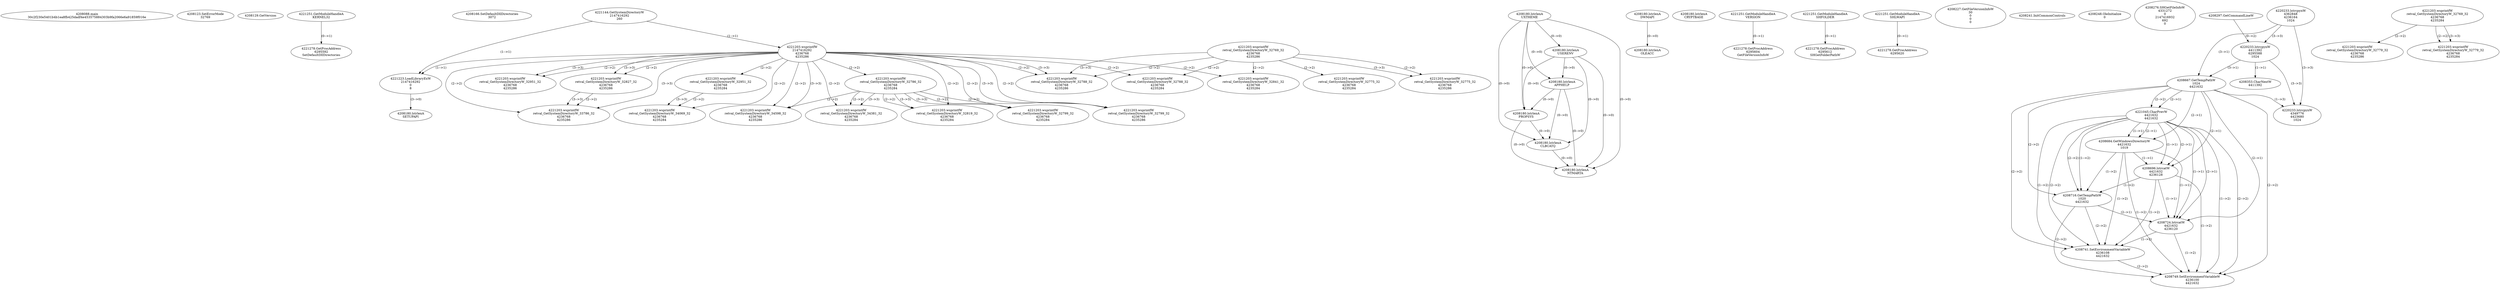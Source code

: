 // Global SCDG with merge call
digraph {
	0 [label="4208088.main
30c2f230e5401b4b1ea8fb425dadf4e453575884303b9fa2066e6a91859f016e"]
	1 [label="4208123.SetErrorMode
32769"]
	2 [label="4208129.GetVersion
"]
	3 [label="4221251.GetModuleHandleA
KERNEL32"]
	4 [label="4221278.GetProcAddress
6295592
SetDefaultDllDirectories"]
	3 -> 4 [label="(0-->1)"]
	5 [label="4208166.SetDefaultDllDirectories
3072"]
	6 [label="4221144.GetSystemDirectoryW
2147416292
260"]
	7 [label="4221203.wsprintfW
2147416292
4236768
4235286"]
	6 -> 7 [label="(1-->1)"]
	8 [label="4221223.LoadLibraryExW
2147416292
0
8"]
	6 -> 8 [label="(1-->1)"]
	7 -> 8 [label="(1-->1)"]
	9 [label="4208180.lstrlenA
UXTHEME"]
	10 [label="4208180.lstrlenA
USERENV"]
	9 -> 10 [label="(0-->0)"]
	11 [label="4208180.lstrlenA
SETUPAPI"]
	8 -> 11 [label="(3-->0)"]
	12 [label="4208180.lstrlenA
APPHELP"]
	9 -> 12 [label="(0-->0)"]
	10 -> 12 [label="(0-->0)"]
	13 [label="4221203.wsprintfW
retval_GetSystemDirectoryW_32786_32
4236768
4235284"]
	7 -> 13 [label="(2-->2)"]
	14 [label="4208180.lstrlenA
PROPSYS"]
	9 -> 14 [label="(0-->0)"]
	10 -> 14 [label="(0-->0)"]
	12 -> 14 [label="(0-->0)"]
	15 [label="4208180.lstrlenA
DWMAPI"]
	16 [label="4208180.lstrlenA
CRYPTBASE"]
	17 [label="4208180.lstrlenA
OLEACC"]
	15 -> 17 [label="(0-->0)"]
	18 [label="4221203.wsprintfW
retval_GetSystemDirectoryW_34598_32
4236768
4235286"]
	7 -> 18 [label="(2-->2)"]
	13 -> 18 [label="(2-->2)"]
	7 -> 18 [label="(3-->3)"]
	19 [label="4208180.lstrlenA
CLBCATQ"]
	9 -> 19 [label="(0-->0)"]
	10 -> 19 [label="(0-->0)"]
	12 -> 19 [label="(0-->0)"]
	14 -> 19 [label="(0-->0)"]
	20 [label="4208180.lstrlenA
NTMARTA"]
	9 -> 20 [label="(0-->0)"]
	10 -> 20 [label="(0-->0)"]
	12 -> 20 [label="(0-->0)"]
	14 -> 20 [label="(0-->0)"]
	19 -> 20 [label="(0-->0)"]
	21 [label="4221251.GetModuleHandleA
VERSION"]
	22 [label="4221278.GetProcAddress
6295604
GetFileVersionInfoW"]
	21 -> 22 [label="(0-->1)"]
	23 [label="4221251.GetModuleHandleA
SHFOLDER"]
	24 [label="4221278.GetProcAddress
6295612
SHGetFolderPathW"]
	23 -> 24 [label="(0-->1)"]
	25 [label="4221251.GetModuleHandleA
SHLWAPI"]
	26 [label="4221278.GetProcAddress
6295620
"]
	25 -> 26 [label="(0-->1)"]
	27 [label="4208227.GetFileVersionInfoW
30
0
0
0"]
	28 [label="4208241.InitCommonControls
"]
	29 [label="4208248.OleInitialize
0"]
	30 [label="4208276.SHGetFileInfoW
4331272
0
2147416932
692
0"]
	31 [label="4220233.lstrcpynW
4362848
4236164
1024"]
	32 [label="4208297.GetCommandLineW
"]
	33 [label="4220233.lstrcpynW
4411392
6295588
1024"]
	32 -> 33 [label="(0-->2)"]
	31 -> 33 [label="(3-->3)"]
	34 [label="4208353.CharNextW
4411392"]
	33 -> 34 [label="(1-->1)"]
	35 [label="4208667.GetTempPathW
1024
4421632"]
	31 -> 35 [label="(3-->1)"]
	33 -> 35 [label="(3-->1)"]
	36 [label="4221045.CharPrevW
4421632
4421632"]
	35 -> 36 [label="(2-->1)"]
	35 -> 36 [label="(2-->2)"]
	37 [label="4208684.GetWindowsDirectoryW
4421632
1019"]
	35 -> 37 [label="(2-->1)"]
	36 -> 37 [label="(1-->1)"]
	36 -> 37 [label="(2-->1)"]
	38 [label="4208696.lstrcatW
4421632
4236128"]
	35 -> 38 [label="(2-->1)"]
	36 -> 38 [label="(1-->1)"]
	36 -> 38 [label="(2-->1)"]
	37 -> 38 [label="(1-->1)"]
	39 [label="4221203.wsprintfW
retval_GetSystemDirectoryW_32951_32
4236768
4235286"]
	7 -> 39 [label="(2-->2)"]
	7 -> 39 [label="(3-->3)"]
	40 [label="4208716.GetTempPathW
1020
4421632"]
	35 -> 40 [label="(2-->2)"]
	36 -> 40 [label="(1-->2)"]
	36 -> 40 [label="(2-->2)"]
	37 -> 40 [label="(1-->2)"]
	38 -> 40 [label="(1-->2)"]
	41 [label="4208724.lstrcatW
4421632
4236120"]
	35 -> 41 [label="(2-->1)"]
	36 -> 41 [label="(1-->1)"]
	36 -> 41 [label="(2-->1)"]
	37 -> 41 [label="(1-->1)"]
	38 -> 41 [label="(1-->1)"]
	40 -> 41 [label="(2-->1)"]
	42 [label="4208741.SetEnvironmentVariableW
4236108
4421632"]
	35 -> 42 [label="(2-->2)"]
	36 -> 42 [label="(1-->2)"]
	36 -> 42 [label="(2-->2)"]
	37 -> 42 [label="(1-->2)"]
	38 -> 42 [label="(1-->2)"]
	40 -> 42 [label="(2-->2)"]
	41 -> 42 [label="(1-->2)"]
	43 [label="4208749.SetEnvironmentVariableW
4236100
4421632"]
	35 -> 43 [label="(2-->2)"]
	36 -> 43 [label="(1-->2)"]
	36 -> 43 [label="(2-->2)"]
	37 -> 43 [label="(1-->2)"]
	38 -> 43 [label="(1-->2)"]
	40 -> 43 [label="(2-->2)"]
	41 -> 43 [label="(1-->2)"]
	42 -> 43 [label="(2-->2)"]
	44 [label="4220233.lstrcpynW
4349776
4423680
1024"]
	31 -> 44 [label="(3-->3)"]
	33 -> 44 [label="(3-->3)"]
	35 -> 44 [label="(1-->3)"]
	45 [label="4221203.wsprintfW
retval_GetSystemDirectoryW_32827_32
4236768
4235286"]
	7 -> 45 [label="(2-->2)"]
	7 -> 45 [label="(3-->3)"]
	46 [label="4221203.wsprintfW
retval_GetSystemDirectoryW_33786_32
4236768
4235286"]
	7 -> 46 [label="(2-->2)"]
	45 -> 46 [label="(2-->2)"]
	7 -> 46 [label="(3-->3)"]
	45 -> 46 [label="(3-->3)"]
	47 [label="4221203.wsprintfW
retval_GetSystemDirectoryW_32951_32
4236768
4235284"]
	7 -> 47 [label="(2-->2)"]
	48 [label="4221203.wsprintfW
retval_GetSystemDirectoryW_34069_32
4236768
4235284"]
	7 -> 48 [label="(2-->2)"]
	47 -> 48 [label="(2-->2)"]
	47 -> 48 [label="(3-->3)"]
	49 [label="4221203.wsprintfW
retval_GetSystemDirectoryW_34381_32
4236768
4235284"]
	7 -> 49 [label="(2-->2)"]
	13 -> 49 [label="(2-->2)"]
	13 -> 49 [label="(3-->3)"]
	50 [label="4221203.wsprintfW
retval_GetSystemDirectoryW_32769_32
4236768
4235284"]
	51 [label="4221203.wsprintfW
retval_GetSystemDirectoryW_32779_32
4236768
4235286"]
	50 -> 51 [label="(2-->2)"]
	52 [label="4221203.wsprintfW
retval_GetSystemDirectoryW_32769_32
4236768
4235286"]
	53 [label="4221203.wsprintfW
retval_GetSystemDirectoryW_32775_32
4236768
4235284"]
	52 -> 53 [label="(2-->2)"]
	54 [label="4221203.wsprintfW
retval_GetSystemDirectoryW_32775_32
4236768
4235286"]
	52 -> 54 [label="(2-->2)"]
	52 -> 54 [label="(3-->3)"]
	55 [label="4221203.wsprintfW
retval_GetSystemDirectoryW_32779_32
4236768
4235284"]
	50 -> 55 [label="(2-->2)"]
	50 -> 55 [label="(3-->3)"]
	56 [label="4221203.wsprintfW
retval_GetSystemDirectoryW_32799_32
4236768
4235284"]
	7 -> 56 [label="(2-->2)"]
	13 -> 56 [label="(2-->2)"]
	13 -> 56 [label="(3-->3)"]
	57 [label="4221203.wsprintfW
retval_GetSystemDirectoryW_32799_32
4236768
4235286"]
	7 -> 57 [label="(2-->2)"]
	13 -> 57 [label="(2-->2)"]
	7 -> 57 [label="(3-->3)"]
	58 [label="4221203.wsprintfW
retval_GetSystemDirectoryW_32788_32
4236768
4235286"]
	7 -> 58 [label="(2-->2)"]
	52 -> 58 [label="(2-->2)"]
	7 -> 58 [label="(3-->3)"]
	52 -> 58 [label="(3-->3)"]
	59 [label="4221203.wsprintfW
retval_GetSystemDirectoryW_32788_32
4236768
4235284"]
	7 -> 59 [label="(2-->2)"]
	52 -> 59 [label="(2-->2)"]
	60 [label="4221203.wsprintfW
retval_GetSystemDirectoryW_32819_32
4236768
4235284"]
	7 -> 60 [label="(2-->2)"]
	13 -> 60 [label="(2-->2)"]
	13 -> 60 [label="(3-->3)"]
	61 [label="4221203.wsprintfW
retval_GetSystemDirectoryW_32841_32
4236768
4235284"]
	7 -> 61 [label="(2-->2)"]
	52 -> 61 [label="(2-->2)"]
}
